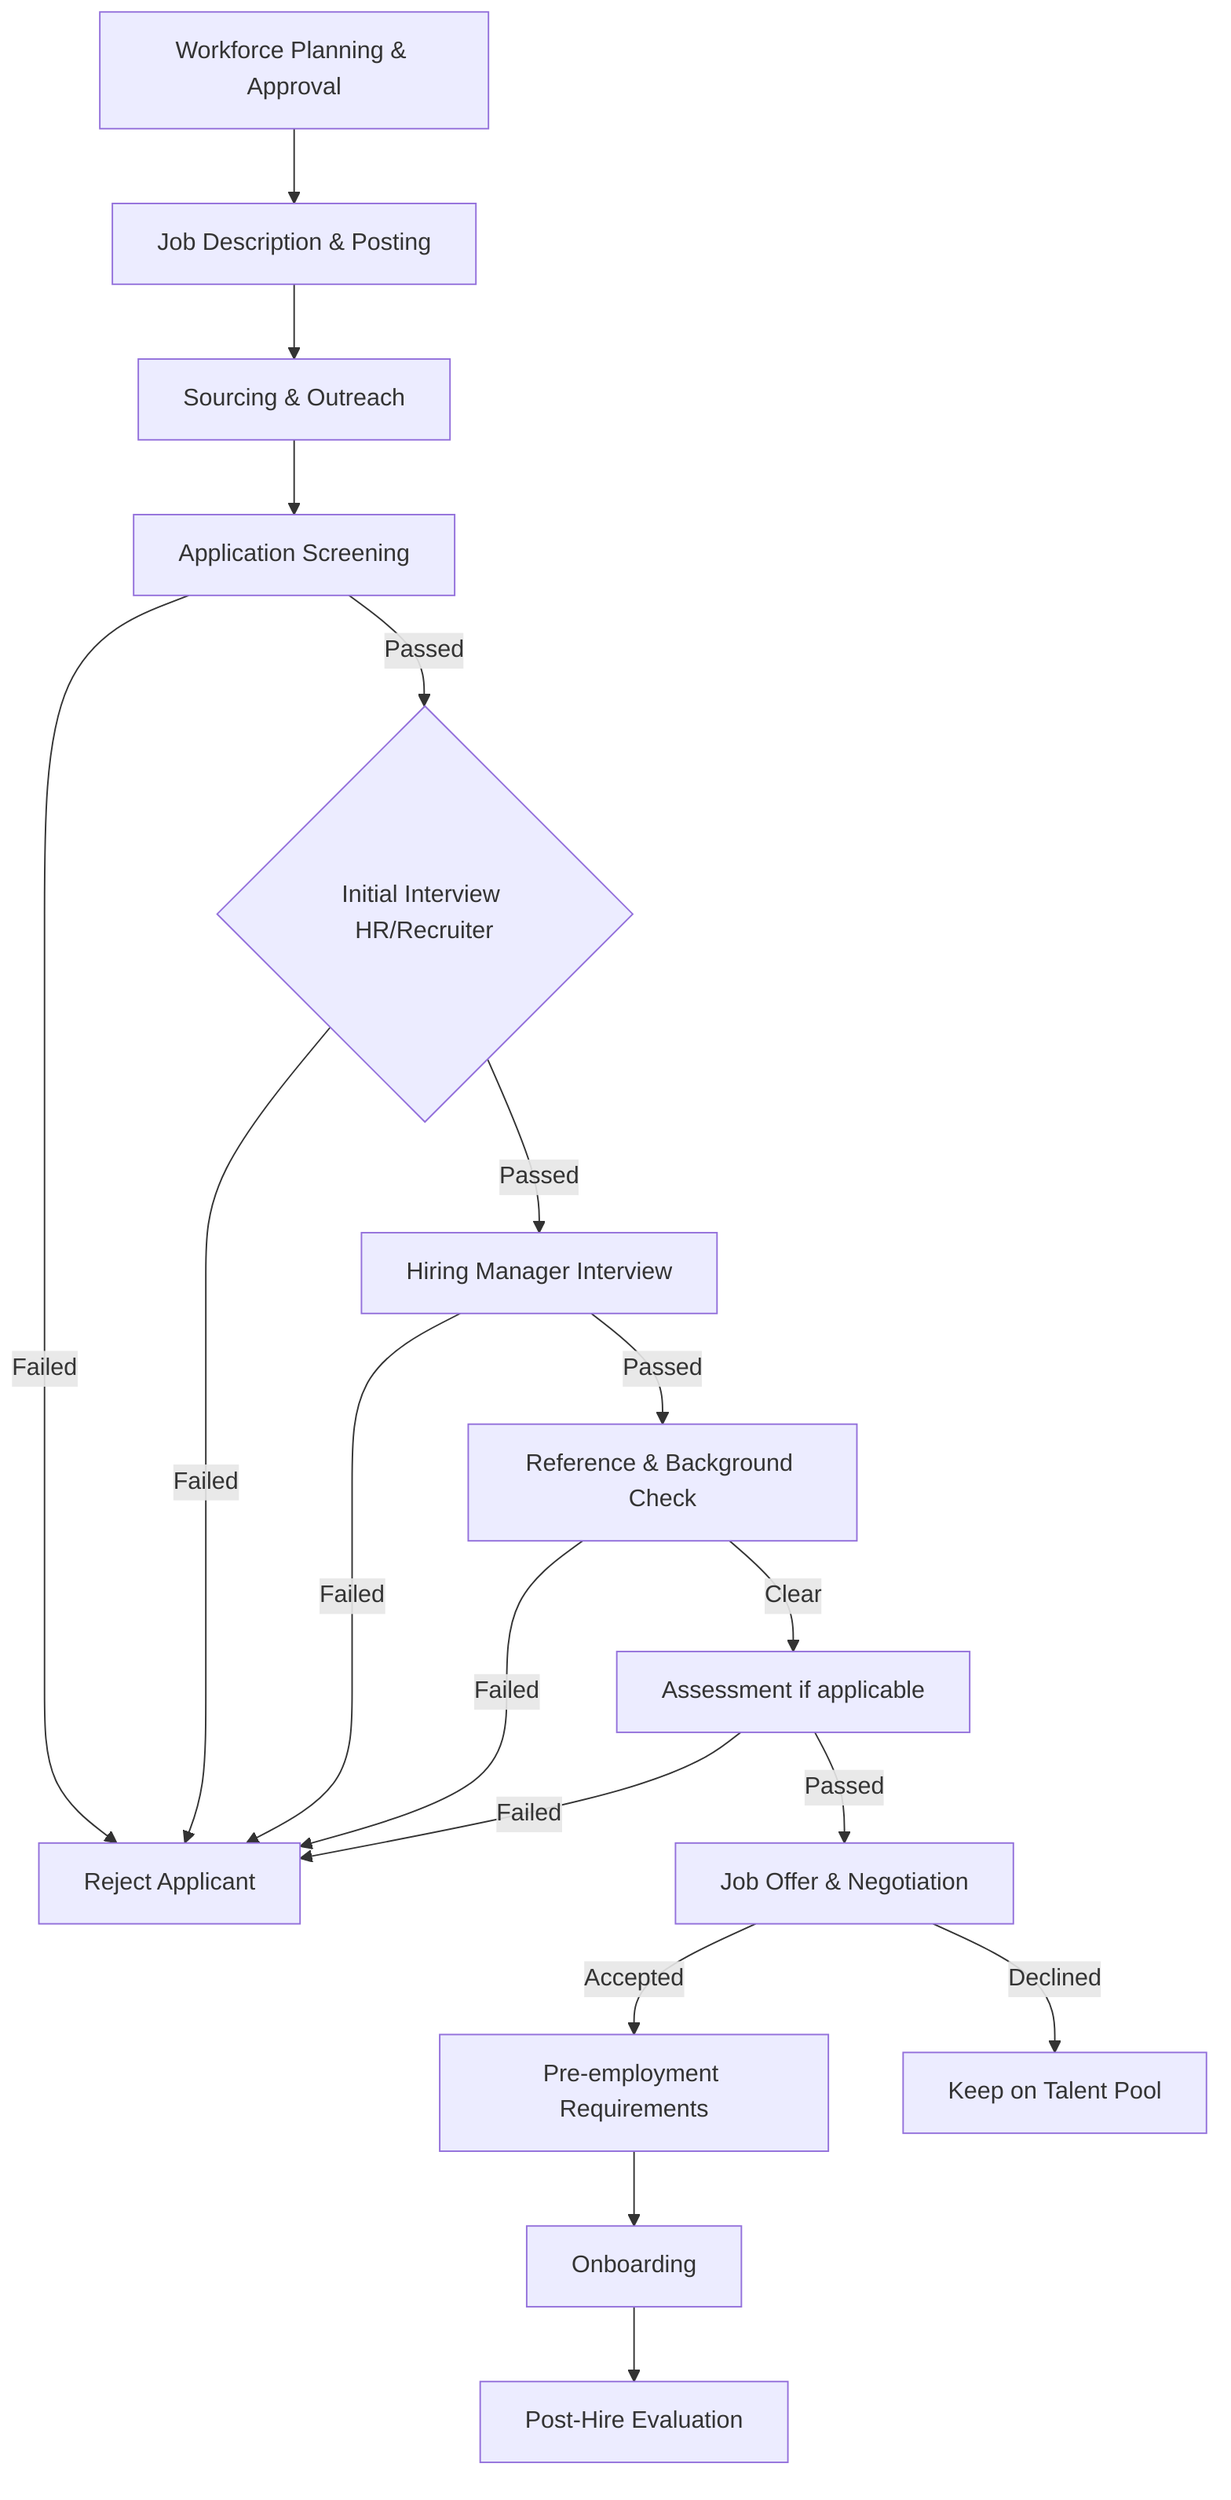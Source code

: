 flowchart TD
    A[Workforce Planning & Approval] --> B[Job Description & Posting]
    B --> C[Sourcing & Outreach]
    C --> D[Application Screening]
    D -->|Passed| E{Initial Interview HR/Recruiter}
    D -->|Failed| Z1[Reject Applicant]
    E -->|Passed| F[Hiring Manager Interview]
    E -->|Failed| Z1
    F -->|Passed| G[Reference & Background Check]
    F -->|Failed| Z1
    G -->|Clear| H[Assessment if applicable]
    G -->|Failed| Z1
    H -->|Passed| I[Job Offer & Negotiation]
    H -->|Failed| Z1
    I -->|Accepted| J[Pre-employment Requirements]
    I -->|Declined| Z2[Keep on Talent Pool]
    J --> K[Onboarding]
    K --> L[Post-Hire Evaluation]
